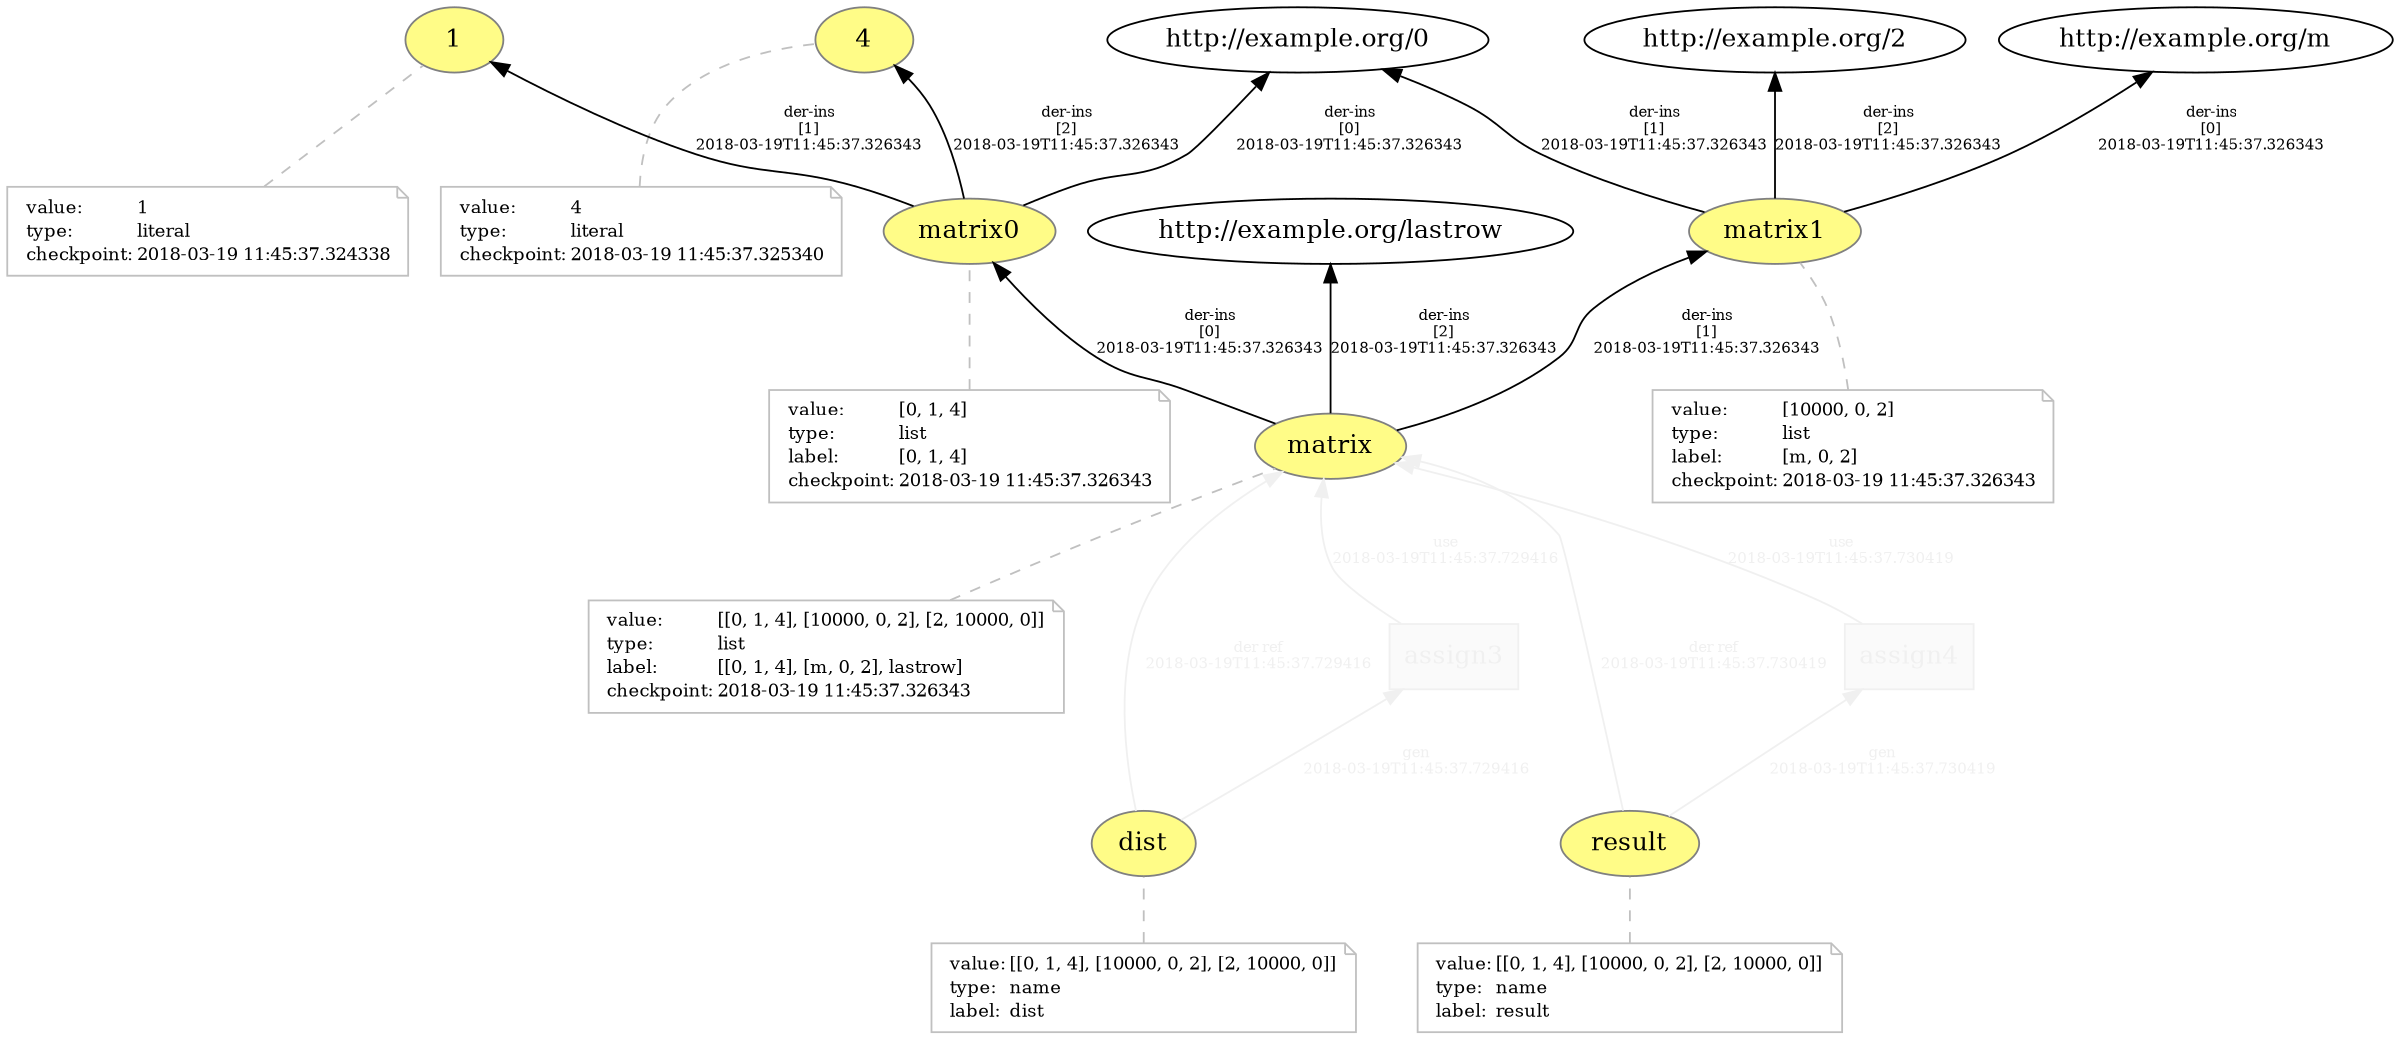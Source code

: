 digraph "PROV" { size="16,12"; rankdir="BT";
"http://example.org/1" [fillcolor="#FFFC87",color="#808080",style="filled",label="1",URL="http://example.org/1"]
"-attrs0" [color="gray",shape="note",fontsize="10",fontcolor="black",label=<<TABLE cellpadding="0" border="0">
	<TR>
	    <TD align="left">value:</TD>
	    <TD align="left">1</TD>
	</TR>
	<TR>
	    <TD align="left">type:</TD>
	    <TD align="left">literal</TD>
	</TR>
	<TR>
	    <TD align="left">checkpoint:</TD>
	    <TD align="left">2018-03-19 11:45:37.324338</TD>
	</TR>
</TABLE>>]
"-attrs0" -> "http://example.org/1" [color="gray",style="dashed",arrowhead="none"]
"http://example.org/4" [fillcolor="#FFFC87",color="#808080",style="filled",label="4",URL="http://example.org/4"]
"-attrs1" [color="gray",shape="note",fontsize="10",fontcolor="black",label=<<TABLE cellpadding="0" border="0">
	<TR>
	    <TD align="left">value:</TD>
	    <TD align="left">4</TD>
	</TR>
	<TR>
	    <TD align="left">type:</TD>
	    <TD align="left">literal</TD>
	</TR>
	<TR>
	    <TD align="left">checkpoint:</TD>
	    <TD align="left">2018-03-19 11:45:37.325340</TD>
	</TR>
</TABLE>>]
"-attrs1" -> "http://example.org/4" [color="gray",style="dashed",arrowhead="none"]
"http://example.org/matrix" [fillcolor="#FFFC87",color="#808080",style="filled",label="matrix",URL="http://example.org/matrix"]
"-attrs2" [color="gray",shape="note",fontsize="10",fontcolor="black",label=<<TABLE cellpadding="0" border="0">
	<TR>
	    <TD align="left">value:</TD>
	    <TD align="left">[[0, 1, 4], [10000, 0, 2], [2, 10000, 0]]</TD>
	</TR>
	<TR>
	    <TD align="left">type:</TD>
	    <TD align="left">list</TD>
	</TR>
	<TR>
	    <TD align="left">label:</TD>
	    <TD align="left">[[0, 1, 4], [m, 0, 2], lastrow]</TD>
	</TR>
	<TR>
	    <TD align="left">checkpoint:</TD>
	    <TD align="left">2018-03-19 11:45:37.326343</TD>
	</TR>
</TABLE>>]
"-attrs2" -> "http://example.org/matrix" [color="gray",style="dashed",arrowhead="none"]
"http://example.org/matrix0" [fillcolor="#FFFC87",color="#808080",style="filled",label="matrix0",URL="http://example.org/matrix0"]
"-attrs3" [color="gray",shape="note",fontsize="10",fontcolor="black",label=<<TABLE cellpadding="0" border="0">
	<TR>
	    <TD align="left">value:</TD>
	    <TD align="left">[0, 1, 4]</TD>
	</TR>
	<TR>
	    <TD align="left">type:</TD>
	    <TD align="left">list</TD>
	</TR>
	<TR>
	    <TD align="left">label:</TD>
	    <TD align="left">[0, 1, 4]</TD>
	</TR>
	<TR>
	    <TD align="left">checkpoint:</TD>
	    <TD align="left">2018-03-19 11:45:37.326343</TD>
	</TR>
</TABLE>>]
"-attrs3" -> "http://example.org/matrix0" [color="gray",style="dashed",arrowhead="none"]
"http://example.org/matrix0" -> "http://example.org/0" [fontsize="8",distance="1.5",angle="60.0",rotation="20",label="der-ins
[0]
2018-03-19T11:45:37.326343"]
"http://example.org/matrix0" -> "http://example.org/1" [fontsize="8",distance="1.5",angle="60.0",rotation="20",label="der-ins
[1]
2018-03-19T11:45:37.326343"]
"http://example.org/matrix0" -> "http://example.org/4" [fontsize="8",distance="1.5",angle="60.0",rotation="20",label="der-ins
[2]
2018-03-19T11:45:37.326343"]
"http://example.org/matrix" -> "http://example.org/matrix0" [fontsize="8",distance="1.5",angle="60.0",rotation="20",label="der-ins
[0]
2018-03-19T11:45:37.326343"]
"http://example.org/matrix1" [fillcolor="#FFFC87",color="#808080",style="filled",label="matrix1",URL="http://example.org/matrix1"]
"-attrs4" [color="gray",shape="note",fontsize="10",fontcolor="black",label=<<TABLE cellpadding="0" border="0">
	<TR>
	    <TD align="left">value:</TD>
	    <TD align="left">[10000, 0, 2]</TD>
	</TR>
	<TR>
	    <TD align="left">type:</TD>
	    <TD align="left">list</TD>
	</TR>
	<TR>
	    <TD align="left">label:</TD>
	    <TD align="left">[m, 0, 2]</TD>
	</TR>
	<TR>
	    <TD align="left">checkpoint:</TD>
	    <TD align="left">2018-03-19 11:45:37.326343</TD>
	</TR>
</TABLE>>]
"-attrs4" -> "http://example.org/matrix1" [color="gray",style="dashed",arrowhead="none"]
"http://example.org/matrix1" -> "http://example.org/m" [fontsize="8",distance="1.5",angle="60.0",rotation="20",label="der-ins
[0]
2018-03-19T11:45:37.326343"]
"http://example.org/matrix1" -> "http://example.org/0" [fontsize="8",distance="1.5",angle="60.0",rotation="20",label="der-ins
[1]
2018-03-19T11:45:37.326343"]
"http://example.org/matrix1" -> "http://example.org/2" [fontsize="8",distance="1.5",angle="60.0",rotation="20",label="der-ins
[2]
2018-03-19T11:45:37.326343"]
"http://example.org/matrix" -> "http://example.org/matrix1" [fontsize="8",distance="1.5",angle="60.0",rotation="20",label="der-ins
[1]
2018-03-19T11:45:37.326343"]
"http://example.org/matrix" -> "http://example.org/lastrow" [fontsize="8",distance="1.5",angle="60.0",rotation="20",label="der-ins
[2]
2018-03-19T11:45:37.326343"]
"http://example.org/dist" [fillcolor="#FFFC87",color="#808080",style="filled",label="dist",URL="http://example.org/dist"]
"-attrs5" [color="gray",shape="note",fontsize="10",fontcolor="black",label=<<TABLE cellpadding="0" border="0">
	<TR>
	    <TD align="left">value:</TD>
	    <TD align="left">[[0, 1, 4], [10000, 0, 2], [2, 10000, 0]]</TD>
	</TR>
	<TR>
	    <TD align="left">type:</TD>
	    <TD align="left">name</TD>
	</TR>
	<TR>
	    <TD align="left">label:</TD>
	    <TD align="left">dist</TD>
	</TR>
</TABLE>>]
"-attrs5" -> "http://example.org/dist" [color="gray",style="dashed",arrowhead="none"]
"http://example.org/assign3" [fillcolor="#FAFAFA",color="#F0F0F0",shape="polygon",sides="4",style="filled",fontcolor="#F0F0F0",label="assign3",URL="http://example.org/assign3"]
"http://example.org/dist" -> "http://example.org/matrix" [fontsize="8",distance="1.5",angle="60.0",rotation="20",label="der ref
2018-03-19T11:45:37.729416",fontcolor="#F0F0F0",color="#F0F0F0"]
"http://example.org/result" [fillcolor="#FFFC87",color="#808080",style="filled",label="result",URL="http://example.org/result"]
"-attrs6" [color="gray",shape="note",fontsize="10",fontcolor="black",label=<<TABLE cellpadding="0" border="0">
	<TR>
	    <TD align="left">value:</TD>
	    <TD align="left">[[0, 1, 4], [10000, 0, 2], [2, 10000, 0]]</TD>
	</TR>
	<TR>
	    <TD align="left">type:</TD>
	    <TD align="left">name</TD>
	</TR>
	<TR>
	    <TD align="left">label:</TD>
	    <TD align="left">result</TD>
	</TR>
</TABLE>>]
"-attrs6" -> "http://example.org/result" [color="gray",style="dashed",arrowhead="none"]
"http://example.org/assign4" [fillcolor="#FAFAFA",color="#F0F0F0",shape="polygon",sides="4",style="filled",fontcolor="#F0F0F0",label="assign4",URL="http://example.org/assign4"]
"http://example.org/result" -> "http://example.org/matrix" [fontsize="8",distance="1.5",angle="60.0",rotation="20",label="der ref
2018-03-19T11:45:37.730419",fontcolor="#F0F0F0",color="#F0F0F0"]
"http://example.org/assign4" -> "http://example.org/matrix" [fontsize="8",distance="1.5",angle="60.0",rotation="20",label="use
2018-03-19T11:45:37.730419",fontcolor="#F0F0F0",color="#F0F0F0"]
"http://example.org/assign3" -> "http://example.org/matrix" [fontsize="8",distance="1.5",angle="60.0",rotation="20",label="use
2018-03-19T11:45:37.729416",fontcolor="#F0F0F0",color="#F0F0F0"]
"http://example.org/result" -> "http://example.org/assign4" [fontsize="8",distance="1.5",angle="60.0",rotation="20",label="gen
2018-03-19T11:45:37.730419",fontcolor="#F0F0F0",color="#F0F0F0"]
"http://example.org/dist" -> "http://example.org/assign3" [fontsize="8",distance="1.5",angle="60.0",rotation="20",label="gen
2018-03-19T11:45:37.729416",fontcolor="#F0F0F0",color="#F0F0F0"]
}